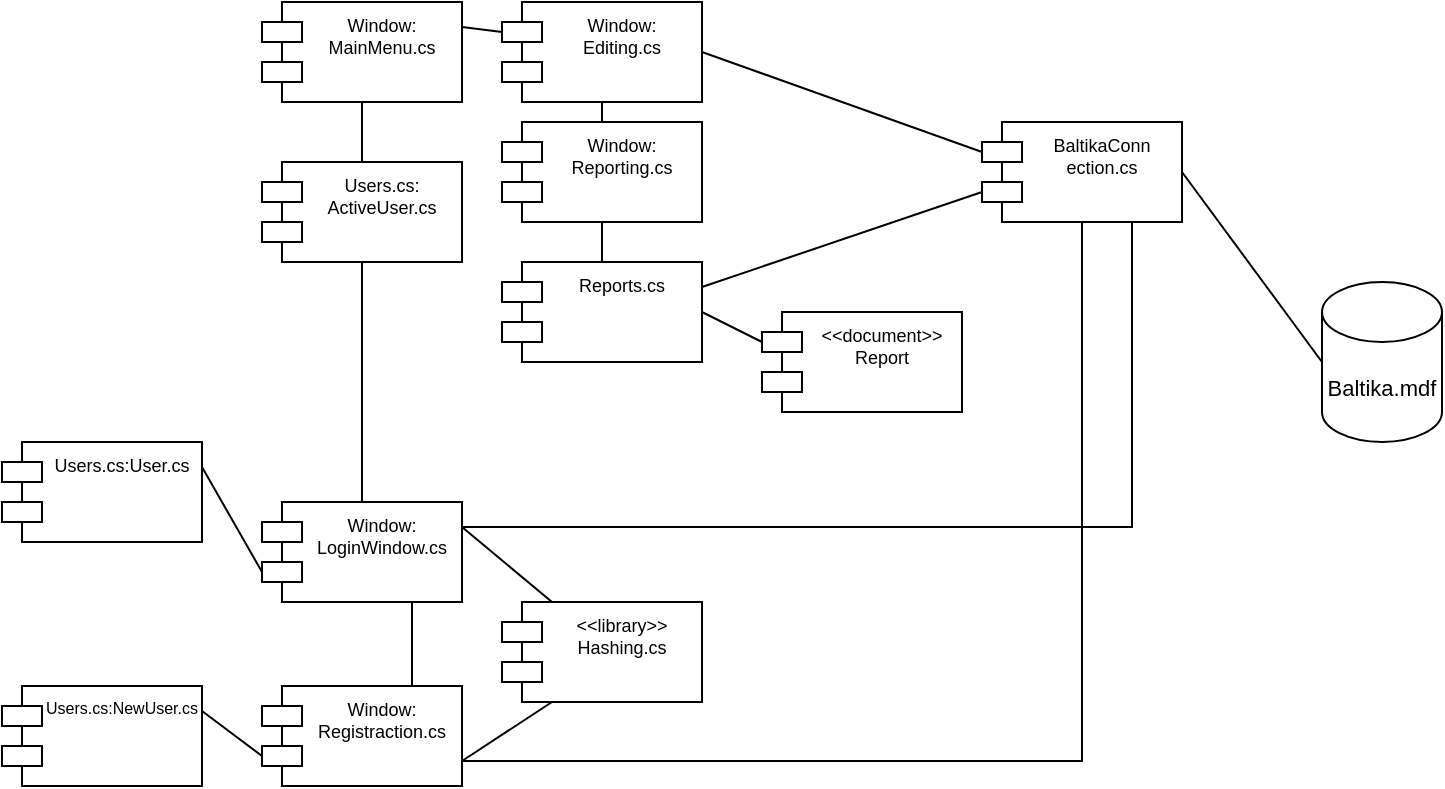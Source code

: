 <mxfile version="15.9.1" type="device"><diagram id="Cfy7_hc8_sl7Uo3eHxi7" name="Страница 1"><mxGraphModel dx="913" dy="440" grid="0" gridSize="10" guides="1" tooltips="1" connect="1" arrows="1" fold="1" page="1" pageScale="1" pageWidth="827" pageHeight="1169" math="0" shadow="0"><root><mxCell id="0"/><mxCell id="1" parent="0"/><mxCell id="p9lN7Zp5CwsqsV12X2mm-34" value="&lt;&lt;library&gt;&gt;&#10;Hashing.cs" style="shape=module;align=left;spacingLeft=20;align=center;verticalAlign=top;fontSize=9;" parent="1" vertex="1"><mxGeometry x="330" y="330" width="100" height="50" as="geometry"/></mxCell><mxCell id="p9lN7Zp5CwsqsV12X2mm-35" value="Users.cs:User.cs" style="shape=module;align=left;spacingLeft=20;align=center;verticalAlign=top;fontSize=9;" parent="1" vertex="1"><mxGeometry x="80" y="250" width="100" height="50" as="geometry"/></mxCell><mxCell id="p9lN7Zp5CwsqsV12X2mm-37" value="Users.cs:NewUser.cs" style="shape=module;align=left;spacingLeft=20;align=center;verticalAlign=top;fontSize=8;" parent="1" vertex="1"><mxGeometry x="80" y="372" width="100" height="50" as="geometry"/></mxCell><mxCell id="fFTbnbqFe54bFtijw2-w-2" value="&lt;font style=&quot;font-size: 11px&quot;&gt;Baltika.mdf&lt;/font&gt;" style="shape=cylinder3;whiteSpace=wrap;html=1;boundedLbl=1;backgroundOutline=1;size=15;" vertex="1" parent="1"><mxGeometry x="740" y="170" width="60" height="80" as="geometry"/></mxCell><mxCell id="fFTbnbqFe54bFtijw2-w-3" value="" style="endArrow=none;html=1;rounded=0;fontSize=11;entryX=1;entryY=0.25;entryDx=0;entryDy=0;exitX=0;exitY=0;exitDx=0;exitDy=35;exitPerimeter=0;" edge="1" parent="1" source="fFTbnbqFe54bFtijw2-w-25" target="p9lN7Zp5CwsqsV12X2mm-35"><mxGeometry width="50" height="50" relative="1" as="geometry"><mxPoint x="235" y="290" as="sourcePoint"/><mxPoint x="90" y="420" as="targetPoint"/></mxGeometry></mxCell><mxCell id="fFTbnbqFe54bFtijw2-w-5" value="" style="endArrow=none;html=1;rounded=0;fontSize=11;entryX=0.25;entryY=0;entryDx=0;entryDy=0;exitX=1;exitY=0.25;exitDx=0;exitDy=0;" edge="1" parent="1" source="fFTbnbqFe54bFtijw2-w-25" target="p9lN7Zp5CwsqsV12X2mm-34"><mxGeometry width="50" height="50" relative="1" as="geometry"><mxPoint x="310" y="302.5" as="sourcePoint"/><mxPoint x="190" y="272.5" as="targetPoint"/></mxGeometry></mxCell><mxCell id="fFTbnbqFe54bFtijw2-w-6" value="" style="endArrow=none;html=1;rounded=0;fontSize=11;entryX=0.25;entryY=1;entryDx=0;entryDy=0;exitX=1;exitY=0.75;exitDx=0;exitDy=0;" edge="1" parent="1" source="fFTbnbqFe54bFtijw2-w-24" target="p9lN7Zp5CwsqsV12X2mm-34"><mxGeometry width="50" height="50" relative="1" as="geometry"><mxPoint x="310" y="407.5" as="sourcePoint"/><mxPoint x="270" y="260" as="targetPoint"/></mxGeometry></mxCell><mxCell id="fFTbnbqFe54bFtijw2-w-7" value="" style="endArrow=none;html=1;rounded=0;fontSize=11;entryX=0.75;entryY=1;entryDx=0;entryDy=0;exitX=0.75;exitY=0;exitDx=0;exitDy=0;" edge="1" parent="1" source="fFTbnbqFe54bFtijw2-w-24" target="fFTbnbqFe54bFtijw2-w-25"><mxGeometry width="50" height="50" relative="1" as="geometry"><mxPoint x="250" y="360" as="sourcePoint"/><mxPoint x="285" y="340" as="targetPoint"/></mxGeometry></mxCell><mxCell id="fFTbnbqFe54bFtijw2-w-8" value="" style="endArrow=none;html=1;rounded=0;fontSize=11;entryX=1;entryY=0.25;entryDx=0;entryDy=0;exitX=0;exitY=0;exitDx=0;exitDy=35;exitPerimeter=0;" edge="1" parent="1" source="fFTbnbqFe54bFtijw2-w-24" target="p9lN7Zp5CwsqsV12X2mm-37"><mxGeometry width="50" height="50" relative="1" as="geometry"><mxPoint x="210" y="385" as="sourcePoint"/><mxPoint x="190" y="272.5" as="targetPoint"/></mxGeometry></mxCell><mxCell id="fFTbnbqFe54bFtijw2-w-9" value="Users.cs:&#10;ActiveUser.cs" style="shape=module;align=left;spacingLeft=20;align=center;verticalAlign=top;fontSize=9;" vertex="1" parent="1"><mxGeometry x="210" y="110" width="100" height="50" as="geometry"/></mxCell><mxCell id="fFTbnbqFe54bFtijw2-w-11" value="Window:&#10;MainMenu.cs" style="shape=module;align=left;spacingLeft=20;align=center;verticalAlign=top;fontSize=9;" vertex="1" parent="1"><mxGeometry x="210" y="30" width="100" height="50" as="geometry"/></mxCell><mxCell id="fFTbnbqFe54bFtijw2-w-12" value="Window:&#10;Reporting.cs" style="shape=module;align=left;spacingLeft=20;align=center;verticalAlign=top;fontSize=9;" vertex="1" parent="1"><mxGeometry x="330" y="90" width="100" height="50" as="geometry"/></mxCell><mxCell id="fFTbnbqFe54bFtijw2-w-14" value="Reports.cs" style="shape=module;align=left;spacingLeft=20;align=center;verticalAlign=top;fontSize=9;" vertex="1" parent="1"><mxGeometry x="330" y="160" width="100" height="50" as="geometry"/></mxCell><mxCell id="fFTbnbqFe54bFtijw2-w-15" value="&lt;&lt;document&gt;&gt;&#10;Report" style="shape=module;align=left;spacingLeft=20;align=center;verticalAlign=top;fontSize=9;" vertex="1" parent="1"><mxGeometry x="460" y="185" width="100" height="50" as="geometry"/></mxCell><mxCell id="fFTbnbqFe54bFtijw2-w-16" value="Window:&#10;Editing.cs" style="shape=module;align=left;spacingLeft=20;align=center;verticalAlign=top;fontSize=9;" vertex="1" parent="1"><mxGeometry x="330" y="30" width="100" height="50" as="geometry"/></mxCell><mxCell id="fFTbnbqFe54bFtijw2-w-17" value="" style="endArrow=none;html=1;rounded=0;fontSize=11;entryX=0.5;entryY=1;entryDx=0;entryDy=0;exitX=0.5;exitY=0;exitDx=0;exitDy=0;" edge="1" parent="1" source="fFTbnbqFe54bFtijw2-w-9" target="fFTbnbqFe54bFtijw2-w-11"><mxGeometry width="50" height="50" relative="1" as="geometry"><mxPoint x="20" y="150" as="sourcePoint"/><mxPoint x="70" y="100" as="targetPoint"/></mxGeometry></mxCell><mxCell id="fFTbnbqFe54bFtijw2-w-18" value="" style="endArrow=none;html=1;rounded=0;fontSize=11;entryX=0;entryY=0;entryDx=0;entryDy=15;exitX=1;exitY=0.25;exitDx=0;exitDy=0;entryPerimeter=0;" edge="1" parent="1" source="fFTbnbqFe54bFtijw2-w-11" target="fFTbnbqFe54bFtijw2-w-16"><mxGeometry width="50" height="50" relative="1" as="geometry"><mxPoint x="270" y="120" as="sourcePoint"/><mxPoint x="270" y="90" as="targetPoint"/></mxGeometry></mxCell><mxCell id="fFTbnbqFe54bFtijw2-w-20" value="" style="endArrow=none;html=1;rounded=0;fontSize=11;entryX=0.5;entryY=0;entryDx=0;entryDy=0;exitX=0.5;exitY=1;exitDx=0;exitDy=0;" edge="1" parent="1" source="fFTbnbqFe54bFtijw2-w-16" target="fFTbnbqFe54bFtijw2-w-12"><mxGeometry width="50" height="50" relative="1" as="geometry"><mxPoint x="295" y="170" as="sourcePoint"/><mxPoint x="295" y="200" as="targetPoint"/></mxGeometry></mxCell><mxCell id="fFTbnbqFe54bFtijw2-w-21" value="" style="endArrow=none;html=1;rounded=0;fontSize=11;entryX=0.5;entryY=0;entryDx=0;entryDy=0;exitX=0.5;exitY=1;exitDx=0;exitDy=0;" edge="1" parent="1" source="fFTbnbqFe54bFtijw2-w-12" target="fFTbnbqFe54bFtijw2-w-14"><mxGeometry width="50" height="50" relative="1" as="geometry"><mxPoint x="390" y="90" as="sourcePoint"/><mxPoint x="390" y="100" as="targetPoint"/></mxGeometry></mxCell><mxCell id="fFTbnbqFe54bFtijw2-w-22" value="" style="endArrow=none;html=1;rounded=0;fontSize=11;entryX=1;entryY=0.5;entryDx=0;entryDy=0;exitX=0;exitY=0;exitDx=0;exitDy=15;exitPerimeter=0;" edge="1" parent="1" source="fFTbnbqFe54bFtijw2-w-15" target="fFTbnbqFe54bFtijw2-w-14"><mxGeometry width="50" height="50" relative="1" as="geometry"><mxPoint x="580" y="190" as="sourcePoint"/><mxPoint x="510" y="170" as="targetPoint"/></mxGeometry></mxCell><mxCell id="fFTbnbqFe54bFtijw2-w-23" value="BaltikaConn&#10;ection.cs" style="shape=module;align=left;spacingLeft=20;align=center;verticalAlign=top;fontSize=9;" vertex="1" parent="1"><mxGeometry x="570" y="90" width="100" height="50" as="geometry"/></mxCell><mxCell id="fFTbnbqFe54bFtijw2-w-24" value="Window:&#10;Registraction.cs" style="shape=module;align=left;spacingLeft=20;align=center;verticalAlign=top;fontSize=9;" vertex="1" parent="1"><mxGeometry x="210" y="372" width="100" height="50" as="geometry"/></mxCell><mxCell id="fFTbnbqFe54bFtijw2-w-25" value="Window:&#10;LoginWindow.cs" style="shape=module;align=left;spacingLeft=20;align=center;verticalAlign=top;fontSize=9;" vertex="1" parent="1"><mxGeometry x="210" y="280" width="100" height="50" as="geometry"/></mxCell><mxCell id="fFTbnbqFe54bFtijw2-w-26" value="" style="endArrow=none;html=1;rounded=0;fontSize=11;entryX=1;entryY=0.5;entryDx=0;entryDy=0;exitX=0;exitY=0.5;exitDx=0;exitDy=0;exitPerimeter=0;" edge="1" parent="1" source="fFTbnbqFe54bFtijw2-w-2" target="fFTbnbqFe54bFtijw2-w-23"><mxGeometry width="50" height="50" relative="1" as="geometry"><mxPoint x="475" y="160" as="sourcePoint"/><mxPoint x="440" y="145" as="targetPoint"/></mxGeometry></mxCell><mxCell id="fFTbnbqFe54bFtijw2-w-27" value="" style="endArrow=none;html=1;rounded=0;fontSize=11;entryX=1;entryY=0.25;entryDx=0;entryDy=0;exitX=0;exitY=0;exitDx=0;exitDy=35;exitPerimeter=0;" edge="1" parent="1" source="fFTbnbqFe54bFtijw2-w-23" target="fFTbnbqFe54bFtijw2-w-14"><mxGeometry width="50" height="50" relative="1" as="geometry"><mxPoint x="475" y="160" as="sourcePoint"/><mxPoint x="440" y="145" as="targetPoint"/></mxGeometry></mxCell><mxCell id="fFTbnbqFe54bFtijw2-w-28" value="" style="endArrow=none;html=1;rounded=0;fontSize=11;entryX=1;entryY=0.5;entryDx=0;entryDy=0;exitX=0;exitY=0;exitDx=0;exitDy=15;exitPerimeter=0;" edge="1" parent="1" source="fFTbnbqFe54bFtijw2-w-23" target="fFTbnbqFe54bFtijw2-w-16"><mxGeometry width="50" height="50" relative="1" as="geometry"><mxPoint x="580" y="85" as="sourcePoint"/><mxPoint x="440" y="132.5" as="targetPoint"/></mxGeometry></mxCell><mxCell id="fFTbnbqFe54bFtijw2-w-30" value="" style="endArrow=none;html=1;rounded=0;fontSize=11;entryX=0.5;entryY=0;entryDx=0;entryDy=0;exitX=0.5;exitY=1;exitDx=0;exitDy=0;" edge="1" parent="1" source="fFTbnbqFe54bFtijw2-w-9" target="fFTbnbqFe54bFtijw2-w-25"><mxGeometry width="50" height="50" relative="1" as="geometry"><mxPoint x="285" y="120" as="sourcePoint"/><mxPoint x="285" y="280" as="targetPoint"/></mxGeometry></mxCell><mxCell id="fFTbnbqFe54bFtijw2-w-31" value="" style="endArrow=none;html=1;rounded=0;fontSize=11;entryX=1;entryY=0.25;entryDx=0;entryDy=0;exitX=0.75;exitY=1;exitDx=0;exitDy=0;edgeStyle=orthogonalEdgeStyle;" edge="1" parent="1" source="fFTbnbqFe54bFtijw2-w-23" target="fFTbnbqFe54bFtijw2-w-25"><mxGeometry width="50" height="50" relative="1" as="geometry"><mxPoint x="295" y="130" as="sourcePoint"/><mxPoint x="295" y="290" as="targetPoint"/></mxGeometry></mxCell><mxCell id="fFTbnbqFe54bFtijw2-w-32" value="" style="endArrow=none;html=1;rounded=0;fontSize=11;entryX=1;entryY=0.75;entryDx=0;entryDy=0;exitX=0.5;exitY=1;exitDx=0;exitDy=0;edgeStyle=orthogonalEdgeStyle;" edge="1" parent="1" source="fFTbnbqFe54bFtijw2-w-23" target="fFTbnbqFe54bFtijw2-w-24"><mxGeometry width="50" height="50" relative="1" as="geometry"><mxPoint x="655" y="150" as="sourcePoint"/><mxPoint x="320" y="302.5" as="targetPoint"/></mxGeometry></mxCell></root></mxGraphModel></diagram></mxfile>